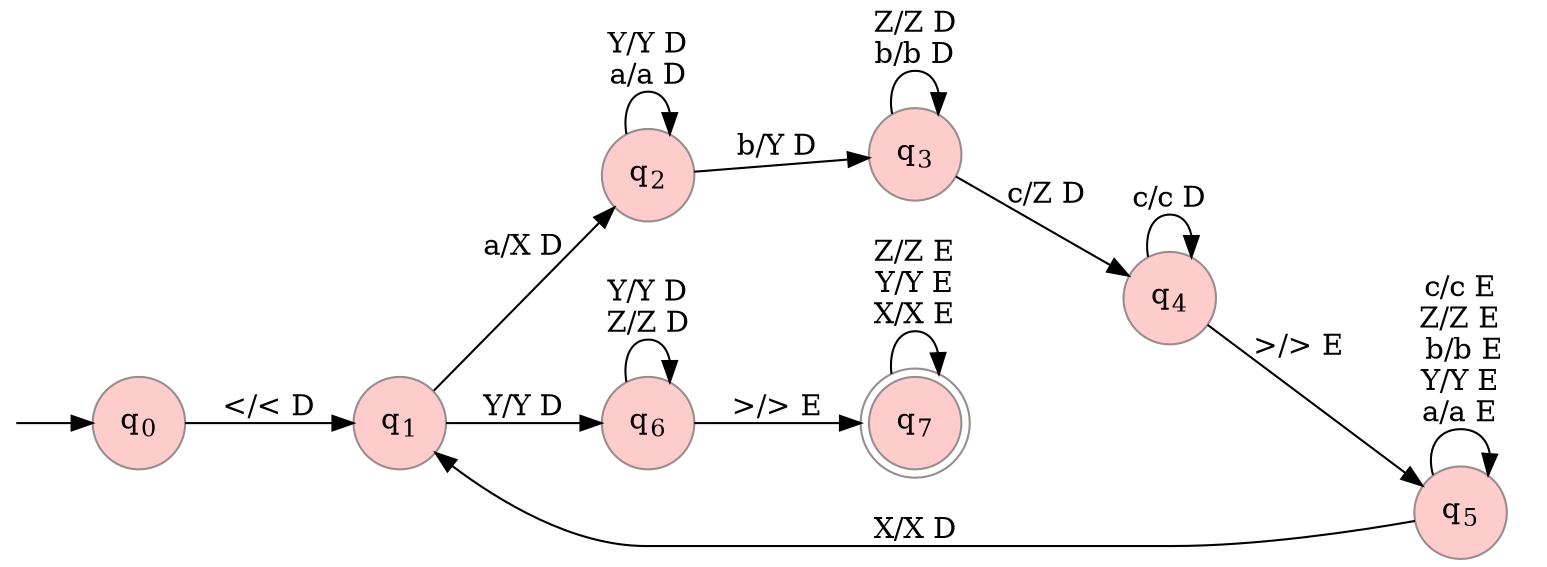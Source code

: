 digraph lba_01 {

	dpi = 480;
	rankdir=LR;

	"startRes" [shape=point, style="invis"];
	node [shape = doublecircle, color="#968D8D", fontcolor=black, fillcolor="#FFCCCC", style="filled"];
	"q7";

	node [shape = circle];

	"q0" [label=<q<sub>0</sub>>, pos="3,3!"];
	"q1" [label=<q<sub>1</sub>>, pos="6,3!"];
	"q2" [label=<q<sub>2</sub>>, pos="9,3!"];
	"q3" [label=<q<sub>3</sub>>, pos="12,3!"];
	"q4" [label=<q<sub>4</sub>>, pos="15,3!"];
	"q5" [label=<q<sub>5</sub>>, pos="18,3!"];
	"q6" [label=<q<sub>6</sub>>, pos="6,6!"];
	"q7" [label=<q<sub>7</sub>>, pos="9,6!"];

	"startRes" -> "q0";

	"q0" -> "q1" [label="</< D"];
	"q1" -> "q2" [label="a/X D"];
	"q1" -> "q6" [label="Y/Y D"];
	"q2" -> "q2" [label="Y/Y D\na/a D"];
	"q2" -> "q3" [label="b/Y D"];
	"q3" -> "q3" [label="Z/Z D\nb/b D"];
	"q3" -> "q4" [label="c/Z D"];
	"q4" -> "q4" [label="c/c D"];
	"q4" -> "q5" [label=">/> E"];
	"q5" -> "q5" [label="c/c E\nZ/Z E\n b/b E\nY/Y E\na/a E"];
	"q5" -> "q1" [label="X/X D"];
	"q6" -> "q6" [label="Y/Y D\nZ/Z D"];
	"q6" -> "q7" [label=">/> E"];
	"q7" -> "q7" [label="Z/Z E\nY/Y E\nX/X E"];


}
